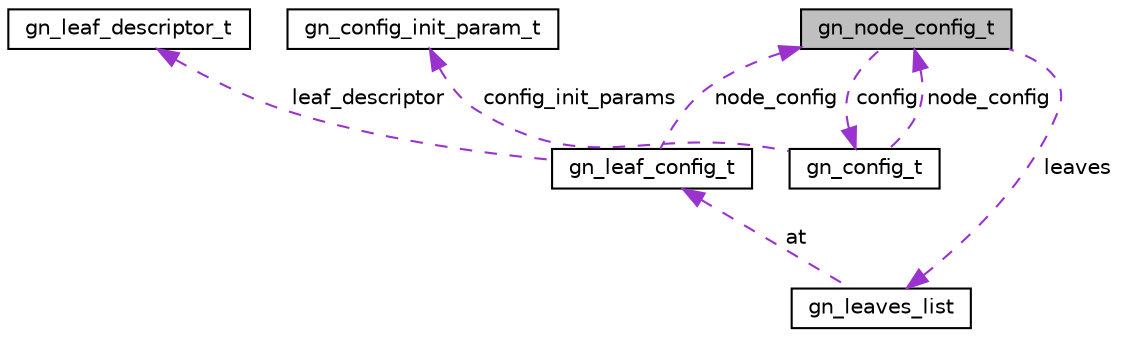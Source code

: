 digraph "gn_node_config_t"
{
 // LATEX_PDF_SIZE
  edge [fontname="Helvetica",fontsize="10",labelfontname="Helvetica",labelfontsize="10"];
  node [fontname="Helvetica",fontsize="10",shape=record];
  Node1 [label="gn_node_config_t",height=0.2,width=0.4,color="black", fillcolor="grey75", style="filled", fontcolor="black",tooltip=" "];
  Node2 -> Node1 [dir="back",color="darkorchid3",fontsize="10",style="dashed",label=" leaves" ,fontname="Helvetica"];
  Node2 [label="gn_leaves_list",height=0.2,width=0.4,color="black", fillcolor="white", style="filled",URL="$structgn__leaves__list.html",tooltip=" "];
  Node3 -> Node2 [dir="back",color="darkorchid3",fontsize="10",style="dashed",label=" at" ,fontname="Helvetica"];
  Node3 [label="gn_leaf_config_t",height=0.2,width=0.4,color="black", fillcolor="white", style="filled",URL="$structgn__leaf__config__t.html",tooltip=" "];
  Node1 -> Node3 [dir="back",color="darkorchid3",fontsize="10",style="dashed",label=" node_config" ,fontname="Helvetica"];
  Node4 -> Node3 [dir="back",color="darkorchid3",fontsize="10",style="dashed",label=" leaf_descriptor" ,fontname="Helvetica"];
  Node4 [label="gn_leaf_descriptor_t",height=0.2,width=0.4,color="black", fillcolor="white", style="filled",URL="$structgn__leaf__descriptor__t.html",tooltip="this represents the description and status informations of the leaf"];
  Node5 -> Node1 [dir="back",color="darkorchid3",fontsize="10",style="dashed",label=" config" ,fontname="Helvetica"];
  Node5 [label="gn_config_t",height=0.2,width=0.4,color="black", fillcolor="white", style="filled",URL="$structgn__config__t.html",tooltip=" "];
  Node1 -> Node5 [dir="back",color="darkorchid3",fontsize="10",style="dashed",label=" node_config" ,fontname="Helvetica"];
  Node6 -> Node5 [dir="back",color="darkorchid3",fontsize="10",style="dashed",label=" config_init_params" ,fontname="Helvetica"];
  Node6 [label="gn_config_init_param_t",height=0.2,width=0.4,color="black", fillcolor="white", style="filled",URL="$structgn__config__init__param__t.html",tooltip=" "];
}
